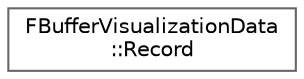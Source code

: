 digraph "Graphical Class Hierarchy"
{
 // INTERACTIVE_SVG=YES
 // LATEX_PDF_SIZE
  bgcolor="transparent";
  edge [fontname=Helvetica,fontsize=10,labelfontname=Helvetica,labelfontsize=10];
  node [fontname=Helvetica,fontsize=10,shape=box,height=0.2,width=0.4];
  rankdir="LR";
  Node0 [id="Node000000",label="FBufferVisualizationData\l::Record",height=0.2,width=0.4,color="grey40", fillcolor="white", style="filled",URL="$de/d48/structFBufferVisualizationData_1_1Record.html",tooltip="Describes a single available visualization material."];
}
